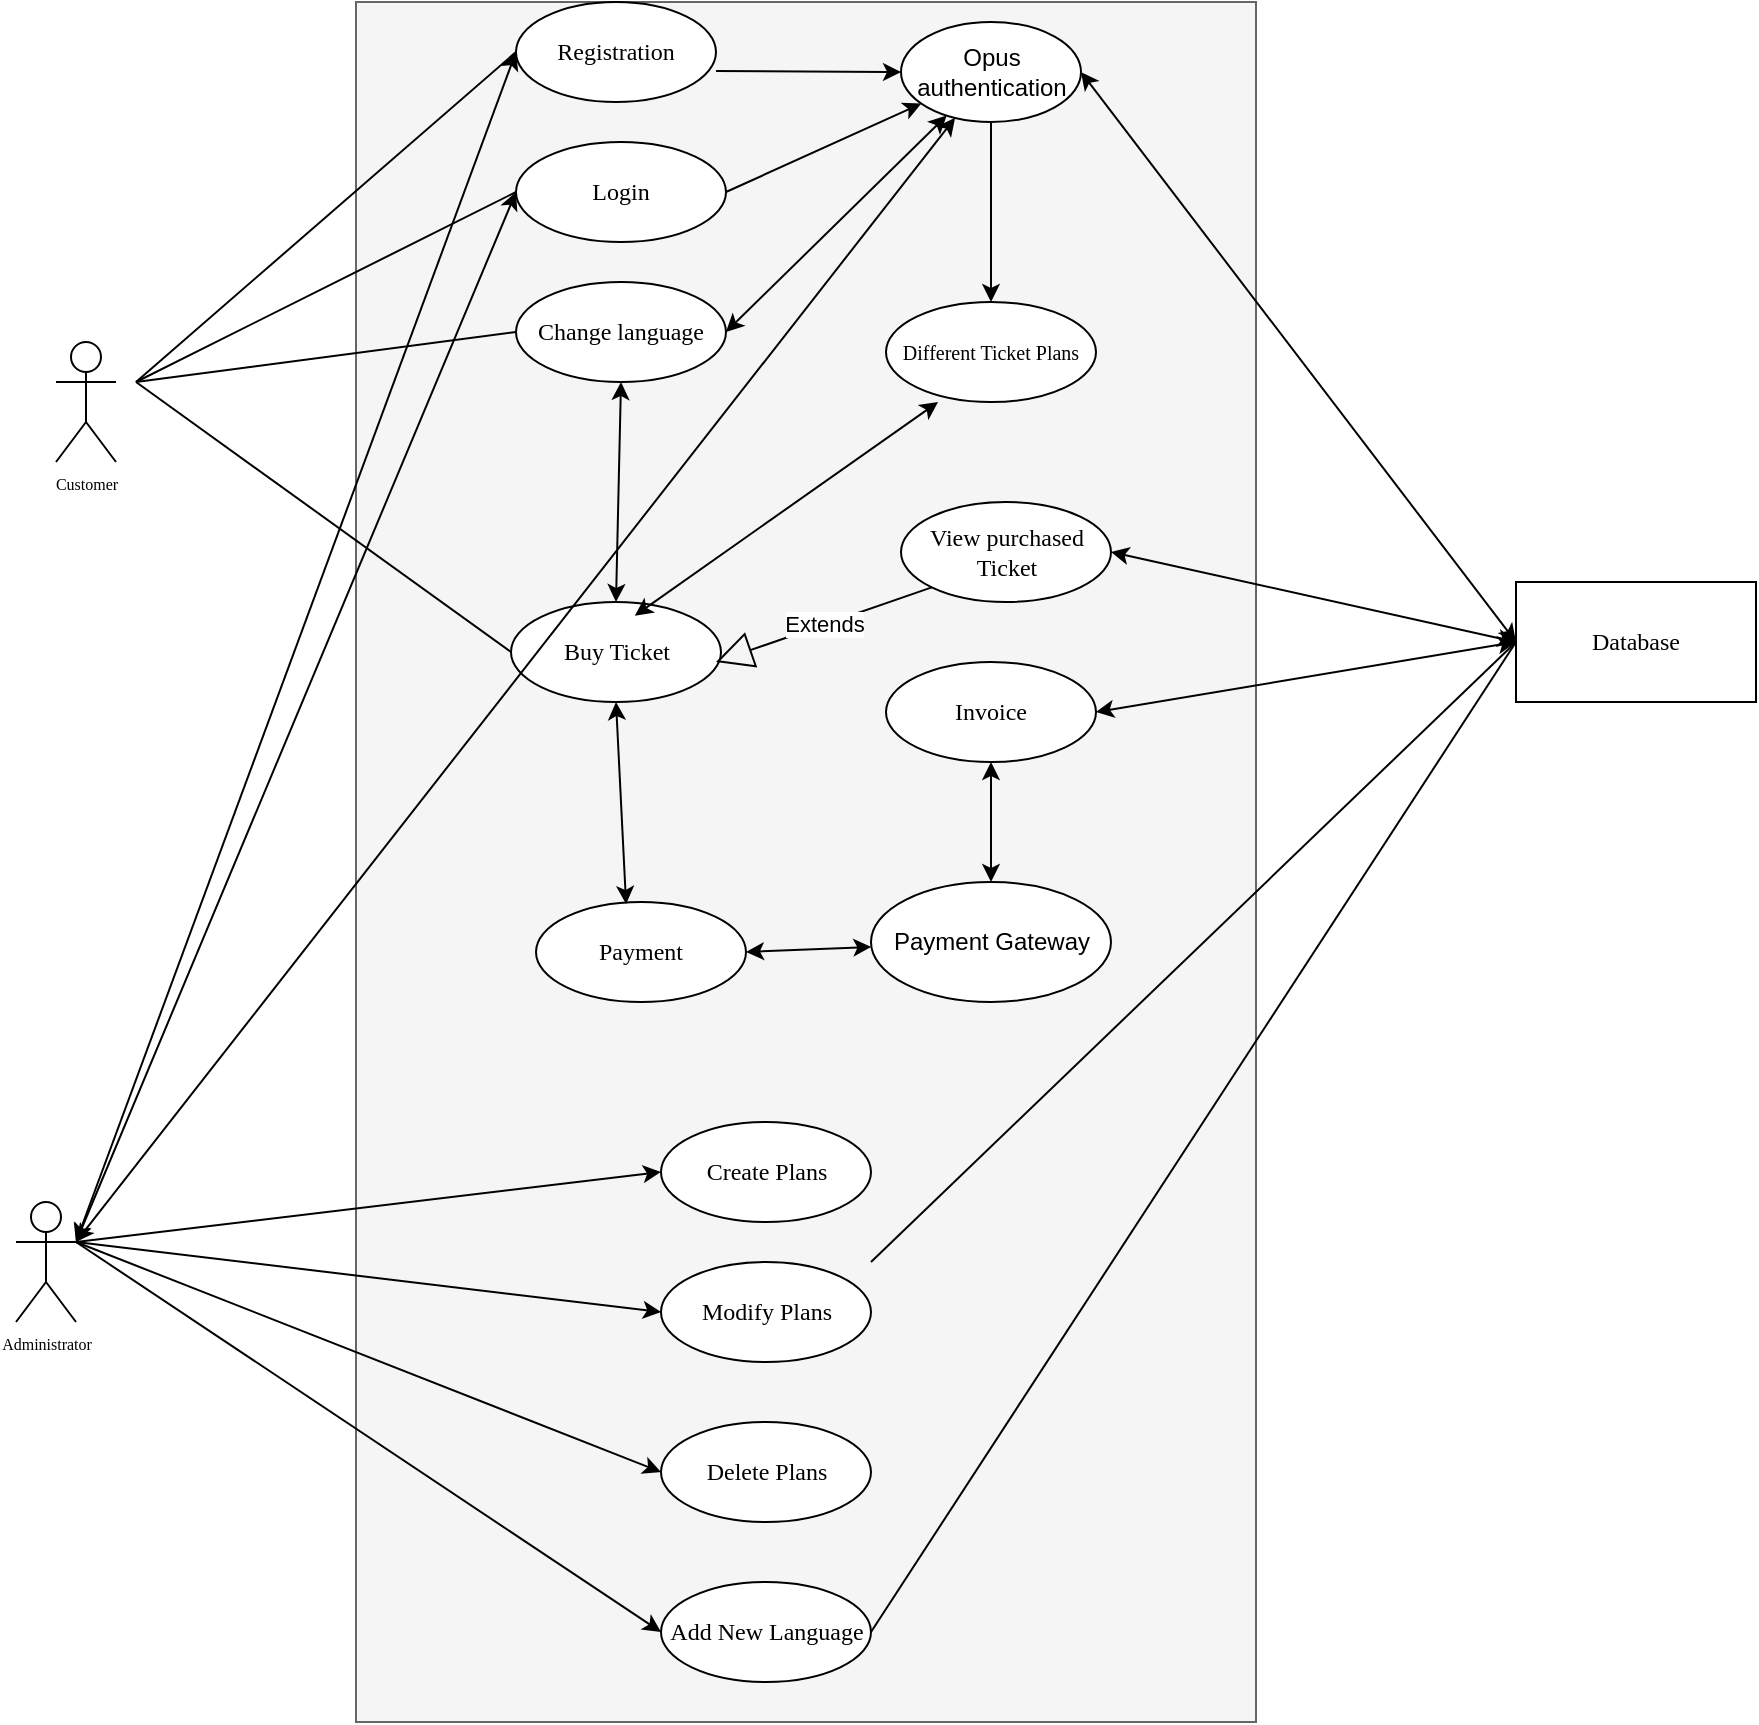 <mxfile version="20.8.23" type="google"><diagram name="Page-1" id="ClNx4SXQThw_aUr2xAj0"><mxGraphModel grid="1" page="1" gridSize="10" guides="1" tooltips="1" connect="1" arrows="1" fold="1" pageScale="1" pageWidth="850" pageHeight="1100" math="0" shadow="0"><root><mxCell id="0"/><mxCell id="1" parent="0"/><mxCell id="D1Yl2XewehQftc6dNL9U-1" value="" style="rounded=0;whiteSpace=wrap;html=1;fillColor=#f5f5f5;strokeColor=#666666;fontColor=#333333;" vertex="1" parent="1"><mxGeometry x="240" y="120" width="450" height="860" as="geometry"/></mxCell><mxCell id="D1Yl2XewehQftc6dNL9U-2" value="&lt;font face=&quot;Comic Sans MS&quot;&gt;Database&lt;/font&gt;" style="rounded=0;whiteSpace=wrap;html=1;" vertex="1" parent="1"><mxGeometry x="820" y="410" width="120" height="60" as="geometry"/></mxCell><mxCell id="D1Yl2XewehQftc6dNL9U-3" value="Registration" style="ellipse;whiteSpace=wrap;html=1;fontFamily=Comic Sans MS;" vertex="1" parent="1"><mxGeometry x="320" y="120" width="100" height="50" as="geometry"/></mxCell><mxCell id="D1Yl2XewehQftc6dNL9U-4" value="Login" style="ellipse;whiteSpace=wrap;html=1;fontFamily=Comic Sans MS;" vertex="1" parent="1"><mxGeometry x="320" y="190" width="105" height="50" as="geometry"/></mxCell><mxCell id="D1Yl2XewehQftc6dNL9U-5" value="Change language" style="ellipse;whiteSpace=wrap;html=1;fontFamily=Comic Sans MS;" vertex="1" parent="1"><mxGeometry x="320" y="260" width="105" height="50" as="geometry"/></mxCell><mxCell id="D1Yl2XewehQftc6dNL9U-6" value="Buy Ticket" style="ellipse;whiteSpace=wrap;html=1;fontFamily=Comic Sans MS;" vertex="1" parent="1"><mxGeometry x="317.5" y="420" width="105" height="50" as="geometry"/></mxCell><mxCell id="D1Yl2XewehQftc6dNL9U-7" value="View purchased Ticket" style="ellipse;whiteSpace=wrap;html=1;fontFamily=Comic Sans MS;" vertex="1" parent="1"><mxGeometry x="512.5" y="370" width="105" height="50" as="geometry"/></mxCell><mxCell id="D1Yl2XewehQftc6dNL9U-36" value="Payment" style="ellipse;whiteSpace=wrap;html=1;fontFamily=Comic Sans MS;" vertex="1" parent="1"><mxGeometry x="330" y="570" width="105" height="50" as="geometry"/></mxCell><mxCell id="D1Yl2XewehQftc6dNL9U-37" value="Invoice" style="ellipse;whiteSpace=wrap;html=1;fontFamily=Comic Sans MS;" vertex="1" parent="1"><mxGeometry x="505" y="450" width="105" height="50" as="geometry"/></mxCell><mxCell id="D1Yl2XewehQftc6dNL9U-46" value="Customer" style="shape=umlActor;verticalLabelPosition=bottom;verticalAlign=top;html=1;outlineConnect=0;fontFamily=Comic Sans MS;fontSize=8;" vertex="1" parent="1"><mxGeometry x="90" y="290" width="30" height="60" as="geometry"/></mxCell><mxCell id="D1Yl2XewehQftc6dNL9U-50" value="" style="endArrow=none;html=1;rounded=0;fontFamily=Comic Sans MS;fontSize=8;entryX=0;entryY=0.5;entryDx=0;entryDy=0;" edge="1" parent="1" target="D1Yl2XewehQftc6dNL9U-3"><mxGeometry width="50" height="50" relative="1" as="geometry"><mxPoint x="130" y="310" as="sourcePoint"/><mxPoint x="220" y="260" as="targetPoint"/></mxGeometry></mxCell><mxCell id="D1Yl2XewehQftc6dNL9U-51" value="" style="endArrow=none;html=1;rounded=0;fontFamily=Comic Sans MS;fontSize=8;entryX=0;entryY=0.5;entryDx=0;entryDy=0;" edge="1" parent="1" target="D1Yl2XewehQftc6dNL9U-4"><mxGeometry width="50" height="50" relative="1" as="geometry"><mxPoint x="130" y="310" as="sourcePoint"/><mxPoint x="385" y="145" as="targetPoint"/></mxGeometry></mxCell><mxCell id="D1Yl2XewehQftc6dNL9U-52" value="" style="endArrow=none;html=1;rounded=0;fontFamily=Comic Sans MS;fontSize=8;entryX=0;entryY=0.5;entryDx=0;entryDy=0;" edge="1" parent="1" target="D1Yl2XewehQftc6dNL9U-5"><mxGeometry width="50" height="50" relative="1" as="geometry"><mxPoint x="130" y="310" as="sourcePoint"/><mxPoint x="385" y="215" as="targetPoint"/><Array as="points"/></mxGeometry></mxCell><mxCell id="D1Yl2XewehQftc6dNL9U-54" value="" style="endArrow=none;html=1;rounded=0;fontFamily=Comic Sans MS;fontSize=8;entryX=0;entryY=0.5;entryDx=0;entryDy=0;" edge="1" parent="1" target="D1Yl2XewehQftc6dNL9U-6"><mxGeometry width="50" height="50" relative="1" as="geometry"><mxPoint x="130" y="310" as="sourcePoint"/><mxPoint x="385" y="355" as="targetPoint"/></mxGeometry></mxCell><mxCell id="D1Yl2XewehQftc6dNL9U-56" value="Administrator" style="shape=umlActor;verticalLabelPosition=bottom;verticalAlign=top;html=1;outlineConnect=0;fontFamily=Comic Sans MS;fontSize=8;" vertex="1" parent="1"><mxGeometry x="70" y="720" width="30" height="60" as="geometry"/></mxCell><mxCell id="D1Yl2XewehQftc6dNL9U-57" value="Create Plans" style="ellipse;whiteSpace=wrap;html=1;fontFamily=Comic Sans MS;" vertex="1" parent="1"><mxGeometry x="392.5" y="680" width="105" height="50" as="geometry"/></mxCell><mxCell id="D1Yl2XewehQftc6dNL9U-58" value="Modify Plans" style="ellipse;whiteSpace=wrap;html=1;fontFamily=Comic Sans MS;" vertex="1" parent="1"><mxGeometry x="392.5" y="750" width="105" height="50" as="geometry"/></mxCell><mxCell id="D1Yl2XewehQftc6dNL9U-59" value="Delete Plans" style="ellipse;whiteSpace=wrap;html=1;fontFamily=Comic Sans MS;" vertex="1" parent="1"><mxGeometry x="392.5" y="830" width="105" height="50" as="geometry"/></mxCell><mxCell id="D1Yl2XewehQftc6dNL9U-60" value="Add New Language" style="ellipse;whiteSpace=wrap;html=1;fontFamily=Comic Sans MS;" vertex="1" parent="1"><mxGeometry x="392.5" y="910" width="105" height="50" as="geometry"/></mxCell><mxCell id="D1Yl2XewehQftc6dNL9U-61" value="" style="endArrow=classic;html=1;rounded=0;fontFamily=Comic Sans MS;fontSize=8;entryX=0;entryY=0.5;entryDx=0;entryDy=0;" edge="1" parent="1" target="D1Yl2XewehQftc6dNL9U-57"><mxGeometry width="50" height="50" relative="1" as="geometry"><mxPoint x="100" y="740" as="sourcePoint"/><mxPoint x="220" y="830" as="targetPoint"/></mxGeometry></mxCell><mxCell id="D1Yl2XewehQftc6dNL9U-62" value="" style="endArrow=classic;html=1;rounded=0;fontFamily=Comic Sans MS;fontSize=8;entryX=0;entryY=0.5;entryDx=0;entryDy=0;exitX=1;exitY=0.333;exitDx=0;exitDy=0;exitPerimeter=0;" edge="1" parent="1" target="D1Yl2XewehQftc6dNL9U-58" source="D1Yl2XewehQftc6dNL9U-56"><mxGeometry width="50" height="50" relative="1" as="geometry"><mxPoint x="169.5" y="880" as="sourcePoint"/><mxPoint x="392.5" y="755" as="targetPoint"/></mxGeometry></mxCell><mxCell id="D1Yl2XewehQftc6dNL9U-63" value="" style="endArrow=classic;html=1;rounded=0;fontFamily=Comic Sans MS;fontSize=8;entryX=0;entryY=0.5;entryDx=0;entryDy=0;" edge="1" parent="1" target="D1Yl2XewehQftc6dNL9U-59"><mxGeometry width="50" height="50" relative="1" as="geometry"><mxPoint x="100" y="740" as="sourcePoint"/><mxPoint x="392.5" y="855" as="targetPoint"/></mxGeometry></mxCell><mxCell id="D1Yl2XewehQftc6dNL9U-64" value="" style="endArrow=classic;html=1;rounded=0;fontFamily=Comic Sans MS;fontSize=8;entryX=0;entryY=0.5;entryDx=0;entryDy=0;" edge="1" parent="1" target="D1Yl2XewehQftc6dNL9U-60"><mxGeometry width="50" height="50" relative="1" as="geometry"><mxPoint x="100" y="740" as="sourcePoint"/><mxPoint x="394" y="955" as="targetPoint"/></mxGeometry></mxCell><mxCell id="D1Yl2XewehQftc6dNL9U-71" value="" style="endArrow=none;html=1;rounded=0;fontFamily=Comic Sans MS;fontSize=8;entryX=0;entryY=0.5;entryDx=0;entryDy=0;" edge="1" parent="1" target="D1Yl2XewehQftc6dNL9U-2"><mxGeometry width="50" height="50" relative="1" as="geometry"><mxPoint x="497.5" y="750" as="sourcePoint"/><mxPoint x="690" y="620" as="targetPoint"/></mxGeometry></mxCell><mxCell id="D1Yl2XewehQftc6dNL9U-74" value="" style="endArrow=none;html=1;rounded=0;fontFamily=Comic Sans MS;fontSize=8;entryX=0;entryY=0.5;entryDx=0;entryDy=0;exitX=1;exitY=0.5;exitDx=0;exitDy=0;" edge="1" parent="1" source="D1Yl2XewehQftc6dNL9U-60" target="D1Yl2XewehQftc6dNL9U-2"><mxGeometry width="50" height="50" relative="1" as="geometry"><mxPoint x="527.5" y="780" as="sourcePoint"/><mxPoint x="720" y="660" as="targetPoint"/></mxGeometry></mxCell><mxCell id="qND3tZaieSbkxuOUSCzK-1" value="" style="endArrow=classic;startArrow=classic;html=1;rounded=0;entryX=0.248;entryY=1;entryDx=0;entryDy=0;entryPerimeter=0;exitX=0;exitY=1;exitDx=0;exitDy=0;" edge="1" parent="1" target="D1Yl2XewehQftc6dNL9U-8"><mxGeometry width="50" height="50" relative="1" as="geometry"><mxPoint x="379.393" y="426.82" as="sourcePoint"/><mxPoint x="450" y="380" as="targetPoint"/><Array as="points"/></mxGeometry></mxCell><mxCell id="qND3tZaieSbkxuOUSCzK-3" value="" style="endArrow=classic;startArrow=classic;html=1;rounded=0;entryX=0.5;entryY=1;entryDx=0;entryDy=0;" edge="1" parent="1" source="qND3tZaieSbkxuOUSCzK-17" target="D1Yl2XewehQftc6dNL9U-37"><mxGeometry width="50" height="50" relative="1" as="geometry"><mxPoint x="400" y="430" as="sourcePoint"/><mxPoint x="450" y="380" as="targetPoint"/></mxGeometry></mxCell><mxCell id="qND3tZaieSbkxuOUSCzK-4" value="" style="endArrow=classic;startArrow=classic;html=1;rounded=0;exitX=0.5;exitY=1;exitDx=0;exitDy=0;entryX=0.429;entryY=0.02;entryDx=0;entryDy=0;entryPerimeter=0;" edge="1" parent="1" source="D1Yl2XewehQftc6dNL9U-6" target="D1Yl2XewehQftc6dNL9U-36"><mxGeometry width="50" height="50" relative="1" as="geometry"><mxPoint x="400" y="430" as="sourcePoint"/><mxPoint x="450" y="380" as="targetPoint"/></mxGeometry></mxCell><mxCell id="D1Yl2XewehQftc6dNL9U-8" value="&lt;font style=&quot;font-size: 10px;&quot;&gt;Different Ticket Plans&lt;/font&gt;" style="ellipse;whiteSpace=wrap;html=1;fontFamily=Comic Sans MS;" vertex="1" parent="1"><mxGeometry x="505" y="270" width="105" height="50" as="geometry"/></mxCell><mxCell id="qND3tZaieSbkxuOUSCzK-8" value="Opus authentication" style="ellipse;whiteSpace=wrap;html=1;" vertex="1" parent="1"><mxGeometry x="512.5" y="130" width="90" height="50" as="geometry"/></mxCell><mxCell id="qND3tZaieSbkxuOUSCzK-11" value="" style="endArrow=classic;html=1;rounded=0;entryX=0;entryY=0.5;entryDx=0;entryDy=0;exitX=1;exitY=0.69;exitDx=0;exitDy=0;exitPerimeter=0;" edge="1" parent="1" source="D1Yl2XewehQftc6dNL9U-3" target="qND3tZaieSbkxuOUSCzK-8"><mxGeometry width="50" height="50" relative="1" as="geometry"><mxPoint x="400" y="340" as="sourcePoint"/><mxPoint x="450" y="290" as="targetPoint"/></mxGeometry></mxCell><mxCell id="qND3tZaieSbkxuOUSCzK-13" value="" style="endArrow=classic;html=1;rounded=0;exitX=1;exitY=0.5;exitDx=0;exitDy=0;" edge="1" parent="1" source="D1Yl2XewehQftc6dNL9U-4" target="qND3tZaieSbkxuOUSCzK-8"><mxGeometry width="50" height="50" relative="1" as="geometry"><mxPoint x="400" y="340" as="sourcePoint"/><mxPoint x="440" y="300" as="targetPoint"/></mxGeometry></mxCell><mxCell id="qND3tZaieSbkxuOUSCzK-14" value="" style="endArrow=classic;html=1;rounded=0;entryX=0.5;entryY=0;entryDx=0;entryDy=0;" edge="1" parent="1" source="qND3tZaieSbkxuOUSCzK-8" target="D1Yl2XewehQftc6dNL9U-8"><mxGeometry width="50" height="50" relative="1" as="geometry"><mxPoint x="400" y="390" as="sourcePoint"/><mxPoint x="450" y="340" as="targetPoint"/></mxGeometry></mxCell><mxCell id="qND3tZaieSbkxuOUSCzK-16" value="" style="endArrow=classic;startArrow=classic;html=1;rounded=0;exitX=1;exitY=0.5;exitDx=0;exitDy=0;" edge="1" parent="1" source="D1Yl2XewehQftc6dNL9U-36" target="qND3tZaieSbkxuOUSCzK-17"><mxGeometry width="50" height="50" relative="1" as="geometry"><mxPoint x="410" y="510" as="sourcePoint"/><mxPoint x="460" y="460" as="targetPoint"/></mxGeometry></mxCell><mxCell id="qND3tZaieSbkxuOUSCzK-17" value="Payment Gateway" style="ellipse;whiteSpace=wrap;html=1;" vertex="1" parent="1"><mxGeometry x="497.5" y="560" width="120" height="60" as="geometry"/></mxCell><mxCell id="qND3tZaieSbkxuOUSCzK-19" value="Extends" style="endArrow=block;endSize=16;endFill=0;html=1;rounded=0;exitX=0;exitY=1;exitDx=0;exitDy=0;" edge="1" parent="1" source="D1Yl2XewehQftc6dNL9U-7"><mxGeometry width="160" relative="1" as="geometry"><mxPoint x="350" y="480" as="sourcePoint"/><mxPoint x="420" y="450" as="targetPoint"/></mxGeometry></mxCell><mxCell id="qND3tZaieSbkxuOUSCzK-22" value="" style="endArrow=classic;startArrow=classic;html=1;rounded=0;exitX=0.5;exitY=0;exitDx=0;exitDy=0;entryX=0.5;entryY=1;entryDx=0;entryDy=0;" edge="1" parent="1" source="D1Yl2XewehQftc6dNL9U-6" target="D1Yl2XewehQftc6dNL9U-5"><mxGeometry width="50" height="50" relative="1" as="geometry"><mxPoint x="410" y="320" as="sourcePoint"/><mxPoint x="460" y="270" as="targetPoint"/></mxGeometry></mxCell><mxCell id="qND3tZaieSbkxuOUSCzK-23" value="" style="endArrow=classic;startArrow=classic;html=1;rounded=0;exitX=1;exitY=0.5;exitDx=0;exitDy=0;" edge="1" parent="1" source="D1Yl2XewehQftc6dNL9U-5" target="qND3tZaieSbkxuOUSCzK-8"><mxGeometry width="50" height="50" relative="1" as="geometry"><mxPoint x="410" y="320" as="sourcePoint"/><mxPoint x="460" y="270" as="targetPoint"/></mxGeometry></mxCell><mxCell id="qND3tZaieSbkxuOUSCzK-24" value="" style="endArrow=classic;startArrow=classic;html=1;rounded=0;exitX=1;exitY=0.5;exitDx=0;exitDy=0;entryX=0;entryY=0.5;entryDx=0;entryDy=0;" edge="1" parent="1" source="D1Yl2XewehQftc6dNL9U-37" target="D1Yl2XewehQftc6dNL9U-2"><mxGeometry width="50" height="50" relative="1" as="geometry"><mxPoint x="410" y="420" as="sourcePoint"/><mxPoint x="460" y="370" as="targetPoint"/></mxGeometry></mxCell><mxCell id="qND3tZaieSbkxuOUSCzK-25" value="" style="endArrow=classic;startArrow=classic;html=1;rounded=0;entryX=0;entryY=0.5;entryDx=0;entryDy=0;exitX=1;exitY=0.5;exitDx=0;exitDy=0;" edge="1" parent="1" source="D1Yl2XewehQftc6dNL9U-7" target="D1Yl2XewehQftc6dNL9U-2"><mxGeometry width="50" height="50" relative="1" as="geometry"><mxPoint x="410" y="420" as="sourcePoint"/><mxPoint x="460" y="370" as="targetPoint"/></mxGeometry></mxCell><mxCell id="qND3tZaieSbkxuOUSCzK-26" value="" style="endArrow=classic;startArrow=classic;html=1;rounded=0;exitX=1;exitY=0.5;exitDx=0;exitDy=0;entryX=0;entryY=0.5;entryDx=0;entryDy=0;" edge="1" parent="1" source="qND3tZaieSbkxuOUSCzK-8" target="D1Yl2XewehQftc6dNL9U-2"><mxGeometry width="50" height="50" relative="1" as="geometry"><mxPoint x="410" y="420" as="sourcePoint"/><mxPoint x="460" y="370" as="targetPoint"/></mxGeometry></mxCell><mxCell id="qND3tZaieSbkxuOUSCzK-27" value="" style="endArrow=classic;startArrow=classic;html=1;rounded=0;entryX=0;entryY=0.5;entryDx=0;entryDy=0;" edge="1" parent="1" target="D1Yl2XewehQftc6dNL9U-4"><mxGeometry width="50" height="50" relative="1" as="geometry"><mxPoint x="100" y="740" as="sourcePoint"/><mxPoint x="460" y="790" as="targetPoint"/></mxGeometry></mxCell><mxCell id="qND3tZaieSbkxuOUSCzK-28" value="" style="endArrow=classic;startArrow=classic;html=1;rounded=0;entryX=0;entryY=0.5;entryDx=0;entryDy=0;exitX=1;exitY=0.333;exitDx=0;exitDy=0;exitPerimeter=0;" edge="1" parent="1" source="D1Yl2XewehQftc6dNL9U-56" target="D1Yl2XewehQftc6dNL9U-3"><mxGeometry width="50" height="50" relative="1" as="geometry"><mxPoint x="170" y="880" as="sourcePoint"/><mxPoint x="460" y="680" as="targetPoint"/></mxGeometry></mxCell><mxCell id="qND3tZaieSbkxuOUSCzK-30" value="" style="endArrow=classic;startArrow=classic;html=1;rounded=0;exitX=1;exitY=0.333;exitDx=0;exitDy=0;exitPerimeter=0;" edge="1" parent="1" source="D1Yl2XewehQftc6dNL9U-56" target="qND3tZaieSbkxuOUSCzK-8"><mxGeometry width="50" height="50" relative="1" as="geometry"><mxPoint x="170" y="880" as="sourcePoint"/><mxPoint x="460" y="780" as="targetPoint"/></mxGeometry></mxCell></root></mxGraphModel></diagram></mxfile>